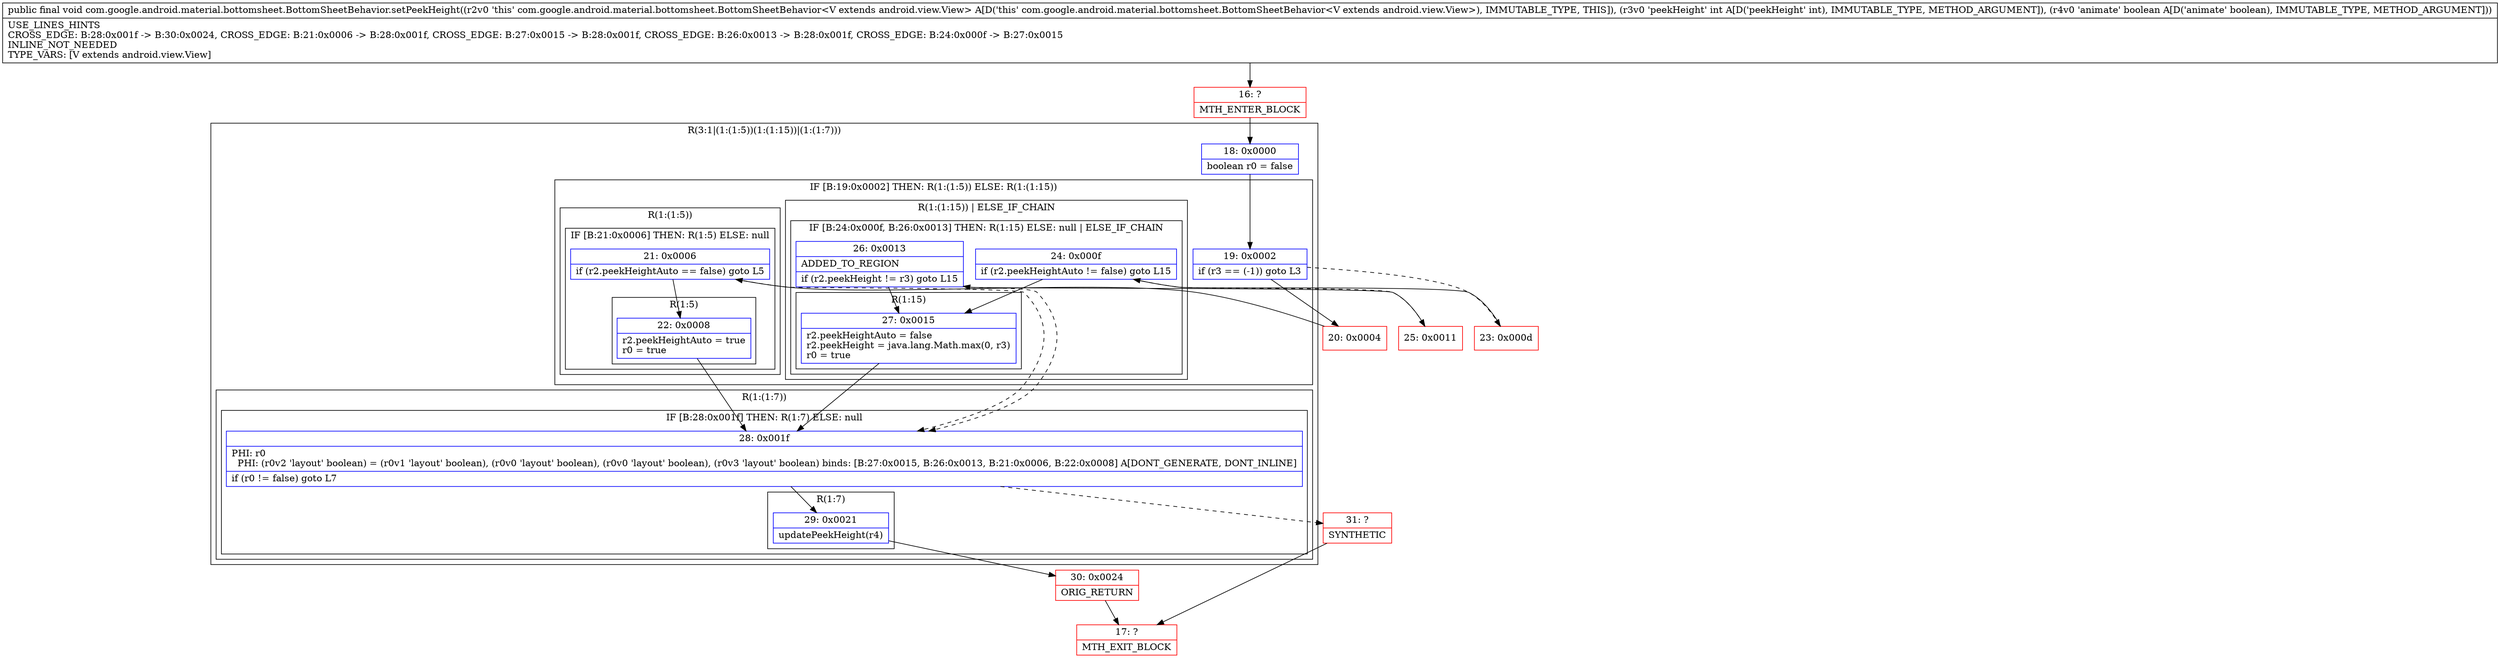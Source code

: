 digraph "CFG forcom.google.android.material.bottomsheet.BottomSheetBehavior.setPeekHeight(IZ)V" {
subgraph cluster_Region_824597650 {
label = "R(3:1|(1:(1:5))(1:(1:15))|(1:(1:7)))";
node [shape=record,color=blue];
Node_18 [shape=record,label="{18\:\ 0x0000|boolean r0 = false\l}"];
subgraph cluster_IfRegion_1767471268 {
label = "IF [B:19:0x0002] THEN: R(1:(1:5)) ELSE: R(1:(1:15))";
node [shape=record,color=blue];
Node_19 [shape=record,label="{19\:\ 0x0002|if (r3 == (\-1)) goto L3\l}"];
subgraph cluster_Region_377517299 {
label = "R(1:(1:5))";
node [shape=record,color=blue];
subgraph cluster_IfRegion_561642419 {
label = "IF [B:21:0x0006] THEN: R(1:5) ELSE: null";
node [shape=record,color=blue];
Node_21 [shape=record,label="{21\:\ 0x0006|if (r2.peekHeightAuto == false) goto L5\l}"];
subgraph cluster_Region_413555883 {
label = "R(1:5)";
node [shape=record,color=blue];
Node_22 [shape=record,label="{22\:\ 0x0008|r2.peekHeightAuto = true\lr0 = true\l}"];
}
}
}
subgraph cluster_Region_1289933844 {
label = "R(1:(1:15)) | ELSE_IF_CHAIN\l";
node [shape=record,color=blue];
subgraph cluster_IfRegion_1859918196 {
label = "IF [B:24:0x000f, B:26:0x0013] THEN: R(1:15) ELSE: null | ELSE_IF_CHAIN\l";
node [shape=record,color=blue];
Node_24 [shape=record,label="{24\:\ 0x000f|if (r2.peekHeightAuto != false) goto L15\l}"];
Node_26 [shape=record,label="{26\:\ 0x0013|ADDED_TO_REGION\l|if (r2.peekHeight != r3) goto L15\l}"];
subgraph cluster_Region_479618628 {
label = "R(1:15)";
node [shape=record,color=blue];
Node_27 [shape=record,label="{27\:\ 0x0015|r2.peekHeightAuto = false\lr2.peekHeight = java.lang.Math.max(0, r3)\lr0 = true\l}"];
}
}
}
}
subgraph cluster_Region_2079248304 {
label = "R(1:(1:7))";
node [shape=record,color=blue];
subgraph cluster_IfRegion_1037326863 {
label = "IF [B:28:0x001f] THEN: R(1:7) ELSE: null";
node [shape=record,color=blue];
Node_28 [shape=record,label="{28\:\ 0x001f|PHI: r0 \l  PHI: (r0v2 'layout' boolean) = (r0v1 'layout' boolean), (r0v0 'layout' boolean), (r0v0 'layout' boolean), (r0v3 'layout' boolean) binds: [B:27:0x0015, B:26:0x0013, B:21:0x0006, B:22:0x0008] A[DONT_GENERATE, DONT_INLINE]\l|if (r0 != false) goto L7\l}"];
subgraph cluster_Region_363075357 {
label = "R(1:7)";
node [shape=record,color=blue];
Node_29 [shape=record,label="{29\:\ 0x0021|updatePeekHeight(r4)\l}"];
}
}
}
}
Node_16 [shape=record,color=red,label="{16\:\ ?|MTH_ENTER_BLOCK\l}"];
Node_20 [shape=record,color=red,label="{20\:\ 0x0004}"];
Node_30 [shape=record,color=red,label="{30\:\ 0x0024|ORIG_RETURN\l}"];
Node_17 [shape=record,color=red,label="{17\:\ ?|MTH_EXIT_BLOCK\l}"];
Node_31 [shape=record,color=red,label="{31\:\ ?|SYNTHETIC\l}"];
Node_23 [shape=record,color=red,label="{23\:\ 0x000d}"];
Node_25 [shape=record,color=red,label="{25\:\ 0x0011}"];
MethodNode[shape=record,label="{public final void com.google.android.material.bottomsheet.BottomSheetBehavior.setPeekHeight((r2v0 'this' com.google.android.material.bottomsheet.BottomSheetBehavior\<V extends android.view.View\> A[D('this' com.google.android.material.bottomsheet.BottomSheetBehavior\<V extends android.view.View\>), IMMUTABLE_TYPE, THIS]), (r3v0 'peekHeight' int A[D('peekHeight' int), IMMUTABLE_TYPE, METHOD_ARGUMENT]), (r4v0 'animate' boolean A[D('animate' boolean), IMMUTABLE_TYPE, METHOD_ARGUMENT]))  | USE_LINES_HINTS\lCROSS_EDGE: B:28:0x001f \-\> B:30:0x0024, CROSS_EDGE: B:21:0x0006 \-\> B:28:0x001f, CROSS_EDGE: B:27:0x0015 \-\> B:28:0x001f, CROSS_EDGE: B:26:0x0013 \-\> B:28:0x001f, CROSS_EDGE: B:24:0x000f \-\> B:27:0x0015\lINLINE_NOT_NEEDED\lTYPE_VARS: [V extends android.view.View]\l}"];
MethodNode -> Node_16;Node_18 -> Node_19;
Node_19 -> Node_20;
Node_19 -> Node_23[style=dashed];
Node_21 -> Node_22;
Node_21 -> Node_28[style=dashed];
Node_22 -> Node_28;
Node_24 -> Node_25[style=dashed];
Node_24 -> Node_27;
Node_26 -> Node_27;
Node_26 -> Node_28[style=dashed];
Node_27 -> Node_28;
Node_28 -> Node_29;
Node_28 -> Node_31[style=dashed];
Node_29 -> Node_30;
Node_16 -> Node_18;
Node_20 -> Node_21;
Node_30 -> Node_17;
Node_31 -> Node_17;
Node_23 -> Node_24;
Node_25 -> Node_26;
}

